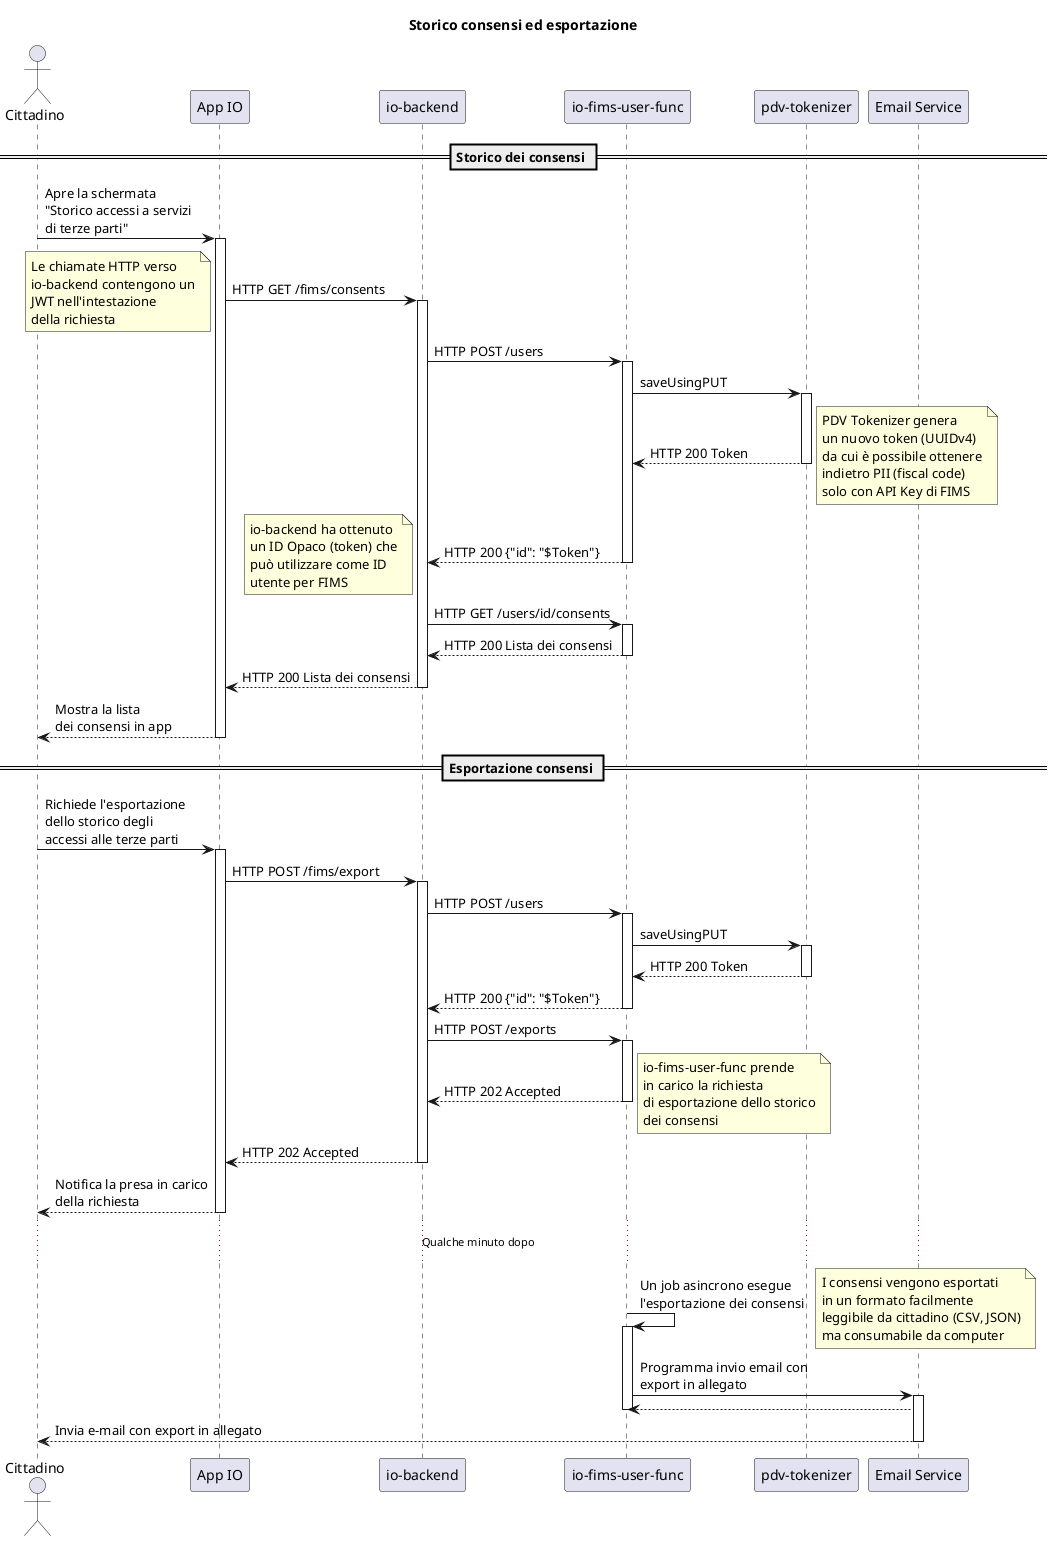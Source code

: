 @startuml consents
autoactivate on

title Storico consensi ed esportazione

actor Cittadino as cit
participant "App IO" as app
participant "io-backend" as be
participant "io-fims-user-func" as userfn
participant "pdv-tokenizer" as pdv
participant "Email Service" as email

== Storico dei consensi ==

cit->app: Apre la schermata\n"Storico accessi a servizi\ndi terze parti"


app->be: HTTP GET /fims/consents

note left
Le chiamate HTTP verso
io-backend contengono un
JWT nell'intestazione
della richiesta
end note

be->userfn: HTTP POST /users

userfn->pdv: saveUsingPUT
userfn<--pdv: HTTP 200 Token

note right
PDV Tokenizer genera
un nuovo token (UUIDv4)
da cui è possibile ottenere
indietro PII (fiscal code)
solo con API Key di FIMS
end note

be<--userfn: HTTP 200 {"id": "$Token"}

note left
io-backend ha ottenuto
un ID Opaco (token) che
può utilizzare come ID
utente per FIMS
end note

be->userfn: HTTP GET /users/id/consents
be<--userfn: HTTP 200 Lista dei consensi

app<--be: HTTP 200 Lista dei consensi

cit<--app: Mostra la lista\ndei consensi in app

== Esportazione consensi ==

cit->app: Richiede l'esportazione\ndello storico degli\naccessi alle terze parti

app->be: HTTP POST /fims/export

be->userfn: HTTP POST /users
userfn->pdv: saveUsingPUT
userfn<--pdv: HTTP 200 Token
be<--userfn: HTTP 200 {"id": "$Token"}

be->userfn: HTTP POST /exports
be<--userfn: HTTP 202 Accepted

note right
io-fims-user-func prende
in carico la richiesta
di esportazione dello storico
dei consensi
end note

app<--be: HTTP 202 Accepted

cit<--app: Notifica la presa in carico\ndella richiesta

...Qualche minuto dopo...

autoactivate off

userfn->userfn: Un job asincrono esegue\nl'esportazione dei consensi
activate userfn

note right
I consensi vengono esportati
in un formato facilmente
leggibile da cittadino (CSV, JSON)
ma consumabile da computer
end note

userfn->email: Programma invio email con\nexport in allegato
activate email

userfn<--email
deactivate userfn

cit<--email: Invia e-mail con export in allegato
deactivate email

@enduml
